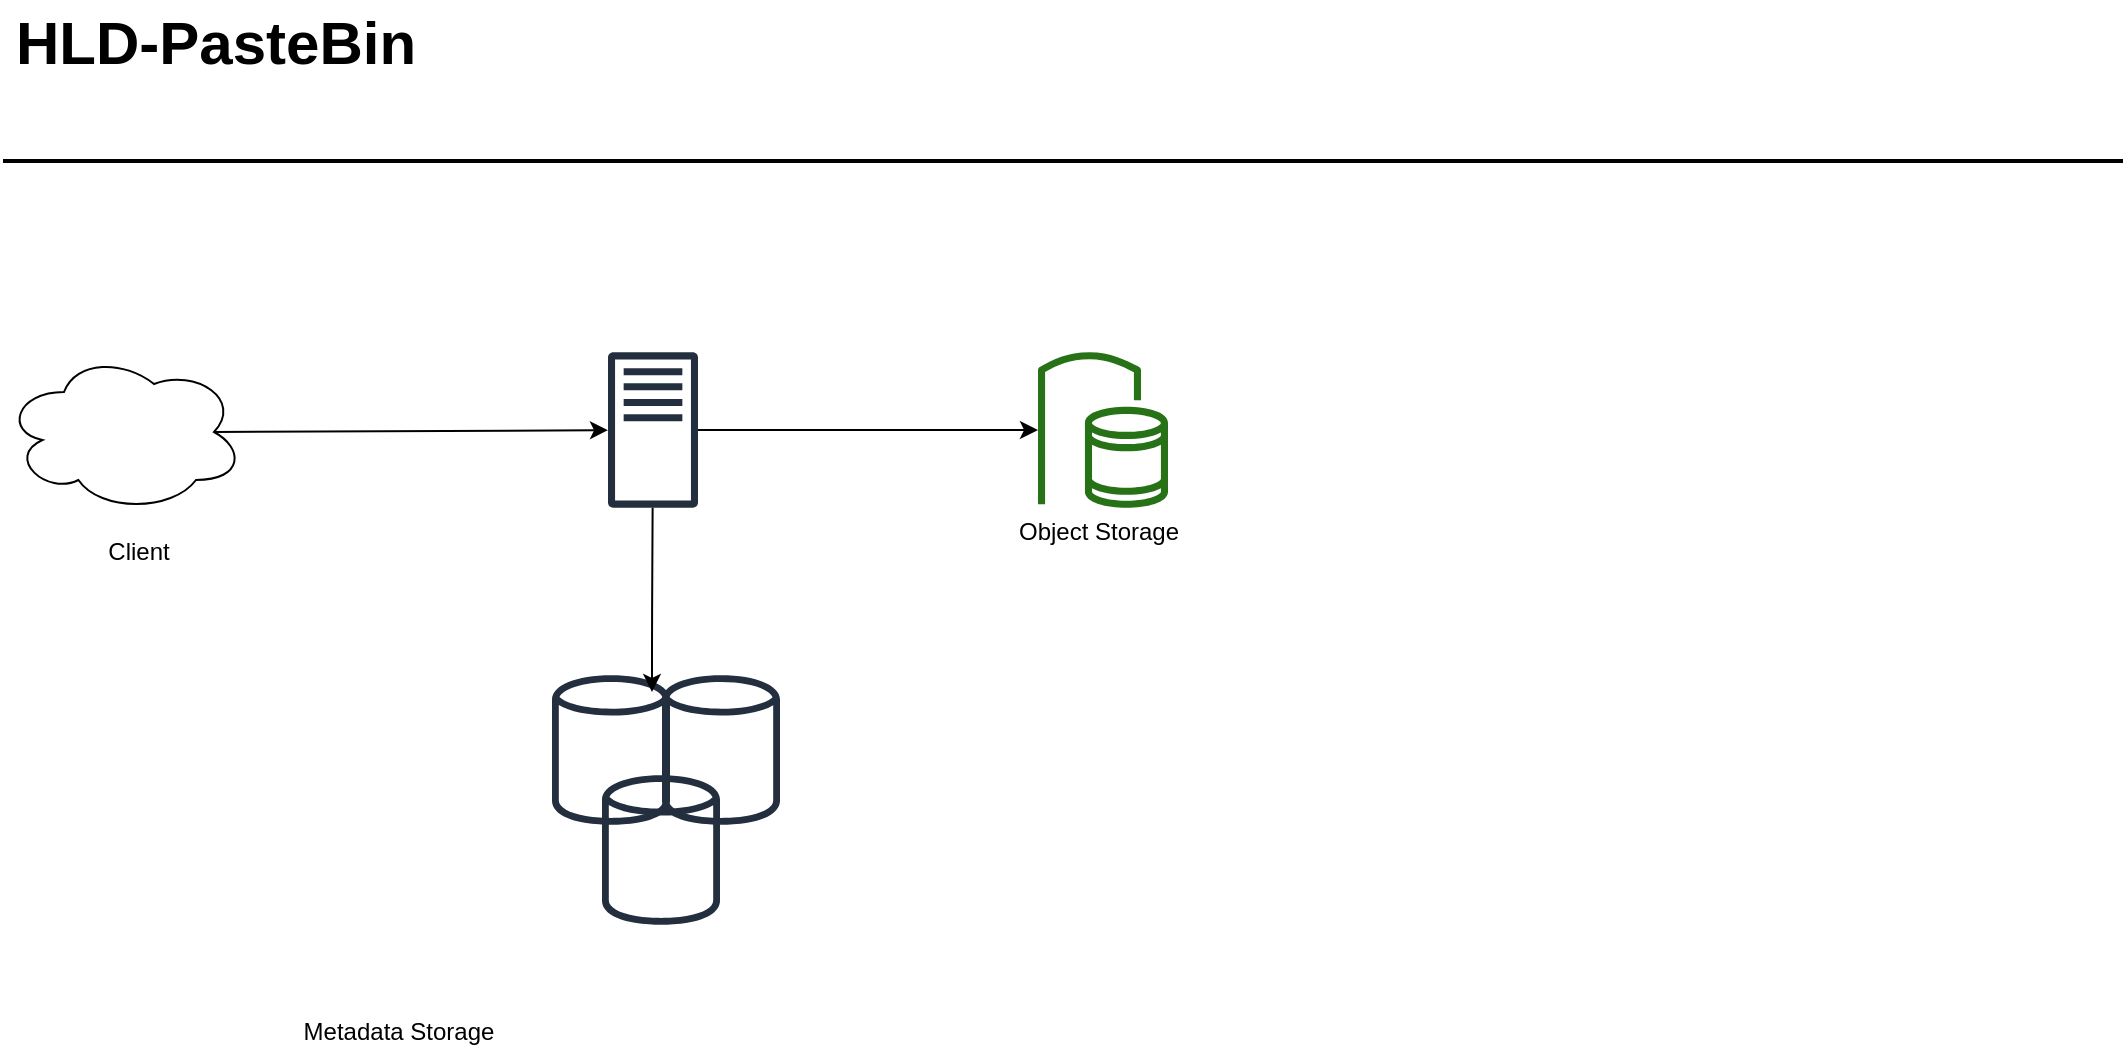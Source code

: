 <mxfile version="13.5.8" type="github">
  <diagram id="Ht1M8jgEwFfnCIfOTk4-" name="Page-1">
    <mxGraphModel dx="1186" dy="614" grid="1" gridSize="10" guides="1" tooltips="1" connect="1" arrows="1" fold="1" page="1" pageScale="1" pageWidth="1169" pageHeight="827" math="0" shadow="0">
      <root>
        <mxCell id="0" />
        <mxCell id="1" parent="0" />
        <mxCell id="-QjtrjUzRDEMRZ5MF8oH-47" value="HLD-PasteBin" style="text;html=1;resizable=0;points=[];autosize=1;align=left;verticalAlign=top;spacingTop=-4;fontSize=30;fontStyle=1" parent="1" vertex="1">
          <mxGeometry x="56.5" y="64.5" width="220" height="40" as="geometry" />
        </mxCell>
        <mxCell id="SCVMTBWpLvtzJIhz15lM-1" value="" style="line;strokeWidth=2;html=1;fontSize=14;" parent="1" vertex="1">
          <mxGeometry x="52.5" y="139.5" width="1060" height="10" as="geometry" />
        </mxCell>
        <mxCell id="gh6vLpysJ0m25ZYw-vgK-1" value="" style="ellipse;shape=cloud;whiteSpace=wrap;html=1;" vertex="1" parent="1">
          <mxGeometry x="53" y="240" width="120" height="80" as="geometry" />
        </mxCell>
        <mxCell id="gh6vLpysJ0m25ZYw-vgK-2" value="Client" style="text;html=1;align=center;verticalAlign=middle;resizable=0;points=[];autosize=1;" vertex="1" parent="1">
          <mxGeometry x="95" y="330" width="50" height="20" as="geometry" />
        </mxCell>
        <mxCell id="gh6vLpysJ0m25ZYw-vgK-3" value="" style="outlineConnect=0;fontColor=#232F3E;gradientColor=none;fillColor=#232F3E;strokeColor=none;dashed=0;verticalLabelPosition=bottom;verticalAlign=top;align=center;html=1;fontSize=12;fontStyle=0;aspect=fixed;pointerEvents=1;shape=mxgraph.aws4.traditional_server;" vertex="1" parent="1">
          <mxGeometry x="355" y="240" width="45" height="78" as="geometry" />
        </mxCell>
        <mxCell id="gh6vLpysJ0m25ZYw-vgK-4" value="" style="outlineConnect=0;fontColor=#232F3E;gradientColor=none;fillColor=#232F3E;strokeColor=none;dashed=0;verticalLabelPosition=bottom;verticalAlign=top;align=center;html=1;fontSize=12;fontStyle=0;aspect=fixed;pointerEvents=1;shape=mxgraph.aws4.generic_database;" vertex="1" parent="1">
          <mxGeometry x="327" y="400" width="59" height="78" as="geometry" />
        </mxCell>
        <mxCell id="gh6vLpysJ0m25ZYw-vgK-5" value="" style="outlineConnect=0;fontColor=#232F3E;gradientColor=none;fillColor=#232F3E;strokeColor=none;dashed=0;verticalLabelPosition=bottom;verticalAlign=top;align=center;html=1;fontSize=12;fontStyle=0;aspect=fixed;pointerEvents=1;shape=mxgraph.aws4.generic_database;" vertex="1" parent="1">
          <mxGeometry x="352" y="450" width="59" height="78" as="geometry" />
        </mxCell>
        <mxCell id="gh6vLpysJ0m25ZYw-vgK-6" value="" style="outlineConnect=0;fontColor=#232F3E;gradientColor=none;fillColor=#232F3E;strokeColor=none;dashed=0;verticalLabelPosition=bottom;verticalAlign=top;align=center;html=1;fontSize=12;fontStyle=0;aspect=fixed;pointerEvents=1;shape=mxgraph.aws4.generic_database;" vertex="1" parent="1">
          <mxGeometry x="382" y="400" width="59" height="78" as="geometry" />
        </mxCell>
        <mxCell id="gh6vLpysJ0m25ZYw-vgK-7" value="Metadata Storage" style="text;html=1;align=center;verticalAlign=middle;resizable=0;points=[];autosize=1;" vertex="1" parent="1">
          <mxGeometry x="195" y="570" width="110" height="20" as="geometry" />
        </mxCell>
        <mxCell id="gh6vLpysJ0m25ZYw-vgK-8" value="" style="outlineConnect=0;fontColor=#232F3E;gradientColor=none;fillColor=#277116;strokeColor=none;dashed=0;verticalLabelPosition=bottom;verticalAlign=top;align=center;html=1;fontSize=12;fontStyle=0;aspect=fixed;pointerEvents=1;shape=mxgraph.aws4.volume_gateway;" vertex="1" parent="1">
          <mxGeometry x="570" y="240" width="65" height="78" as="geometry" />
        </mxCell>
        <mxCell id="gh6vLpysJ0m25ZYw-vgK-9" value="Object Storage" style="text;html=1;align=center;verticalAlign=middle;resizable=0;points=[];autosize=1;" vertex="1" parent="1">
          <mxGeometry x="550" y="320" width="100" height="20" as="geometry" />
        </mxCell>
        <mxCell id="gh6vLpysJ0m25ZYw-vgK-10" value="" style="endArrow=classic;html=1;" edge="1" parent="1" source="gh6vLpysJ0m25ZYw-vgK-3" target="gh6vLpysJ0m25ZYw-vgK-8">
          <mxGeometry width="50" height="50" relative="1" as="geometry">
            <mxPoint x="471" y="340" as="sourcePoint" />
            <mxPoint x="521" y="290" as="targetPoint" />
          </mxGeometry>
        </mxCell>
        <mxCell id="gh6vLpysJ0m25ZYw-vgK-11" value="" style="endArrow=classic;html=1;exitX=0.875;exitY=0.5;exitDx=0;exitDy=0;exitPerimeter=0;" edge="1" parent="1" source="gh6vLpysJ0m25ZYw-vgK-1" target="gh6vLpysJ0m25ZYw-vgK-3">
          <mxGeometry width="50" height="50" relative="1" as="geometry">
            <mxPoint x="210" y="280" as="sourcePoint" />
            <mxPoint x="360" y="290" as="targetPoint" />
          </mxGeometry>
        </mxCell>
        <mxCell id="gh6vLpysJ0m25ZYw-vgK-12" value="" style="endArrow=classic;html=1;" edge="1" parent="1" source="gh6vLpysJ0m25ZYw-vgK-3">
          <mxGeometry width="50" height="50" relative="1" as="geometry">
            <mxPoint x="370" y="340" as="sourcePoint" />
            <mxPoint x="377" y="410" as="targetPoint" />
            <Array as="points">
              <mxPoint x="377" y="380" />
              <mxPoint x="377" y="410" />
            </Array>
          </mxGeometry>
        </mxCell>
      </root>
    </mxGraphModel>
  </diagram>
</mxfile>
